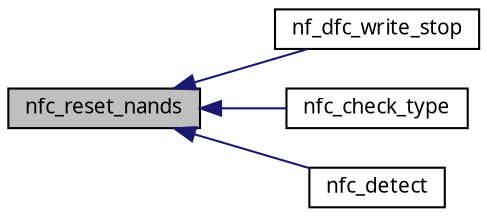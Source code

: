 digraph G
{
  edge [fontname="FreeSans.ttf",fontsize=10,labelfontname="FreeSans.ttf",labelfontsize=10];
  node [fontname="FreeSans.ttf",fontsize=10,shape=record];
  rankdir=LR;
  Node1 [label="nfc_reset_nands",height=0.2,width=0.4,color="black", fillcolor="grey75", style="filled" fontcolor="black"];
  Node1 -> Node2 [dir=back,color="midnightblue",fontsize=10,style="solid",fontname="FreeSans.ttf"];
  Node2 [label="nf_dfc_write_stop",height=0.2,width=0.4,color="black", fillcolor="white", style="filled",URL="$a00063.html#4278d426a2907921c797422de0a14247",tooltip="This function must be called when a write10 operation (from USB) is finished Last..."];
  Node1 -> Node3 [dir=back,color="midnightblue",fontsize=10,style="solid",fontname="FreeSans.ttf"];
  Node3 [label="nfc_check_type",height=0.2,width=0.4,color="black", fillcolor="white", style="filled",URL="$a00061.html#455d3b498da0863662f3309643c2b719",tooltip="Tests the Nand Flash configuration."];
  Node1 -> Node4 [dir=back,color="midnightblue",fontsize=10,style="solid",fontname="FreeSans.ttf"];
  Node4 [label="nfc_detect",height=0.2,width=0.4,color="black", fillcolor="white", style="filled",URL="$a00061.html#257fa3cbd1bd671a438dad76c52d4365",tooltip="Read the ID of the Nand-Flash and update the global variable."];
}

